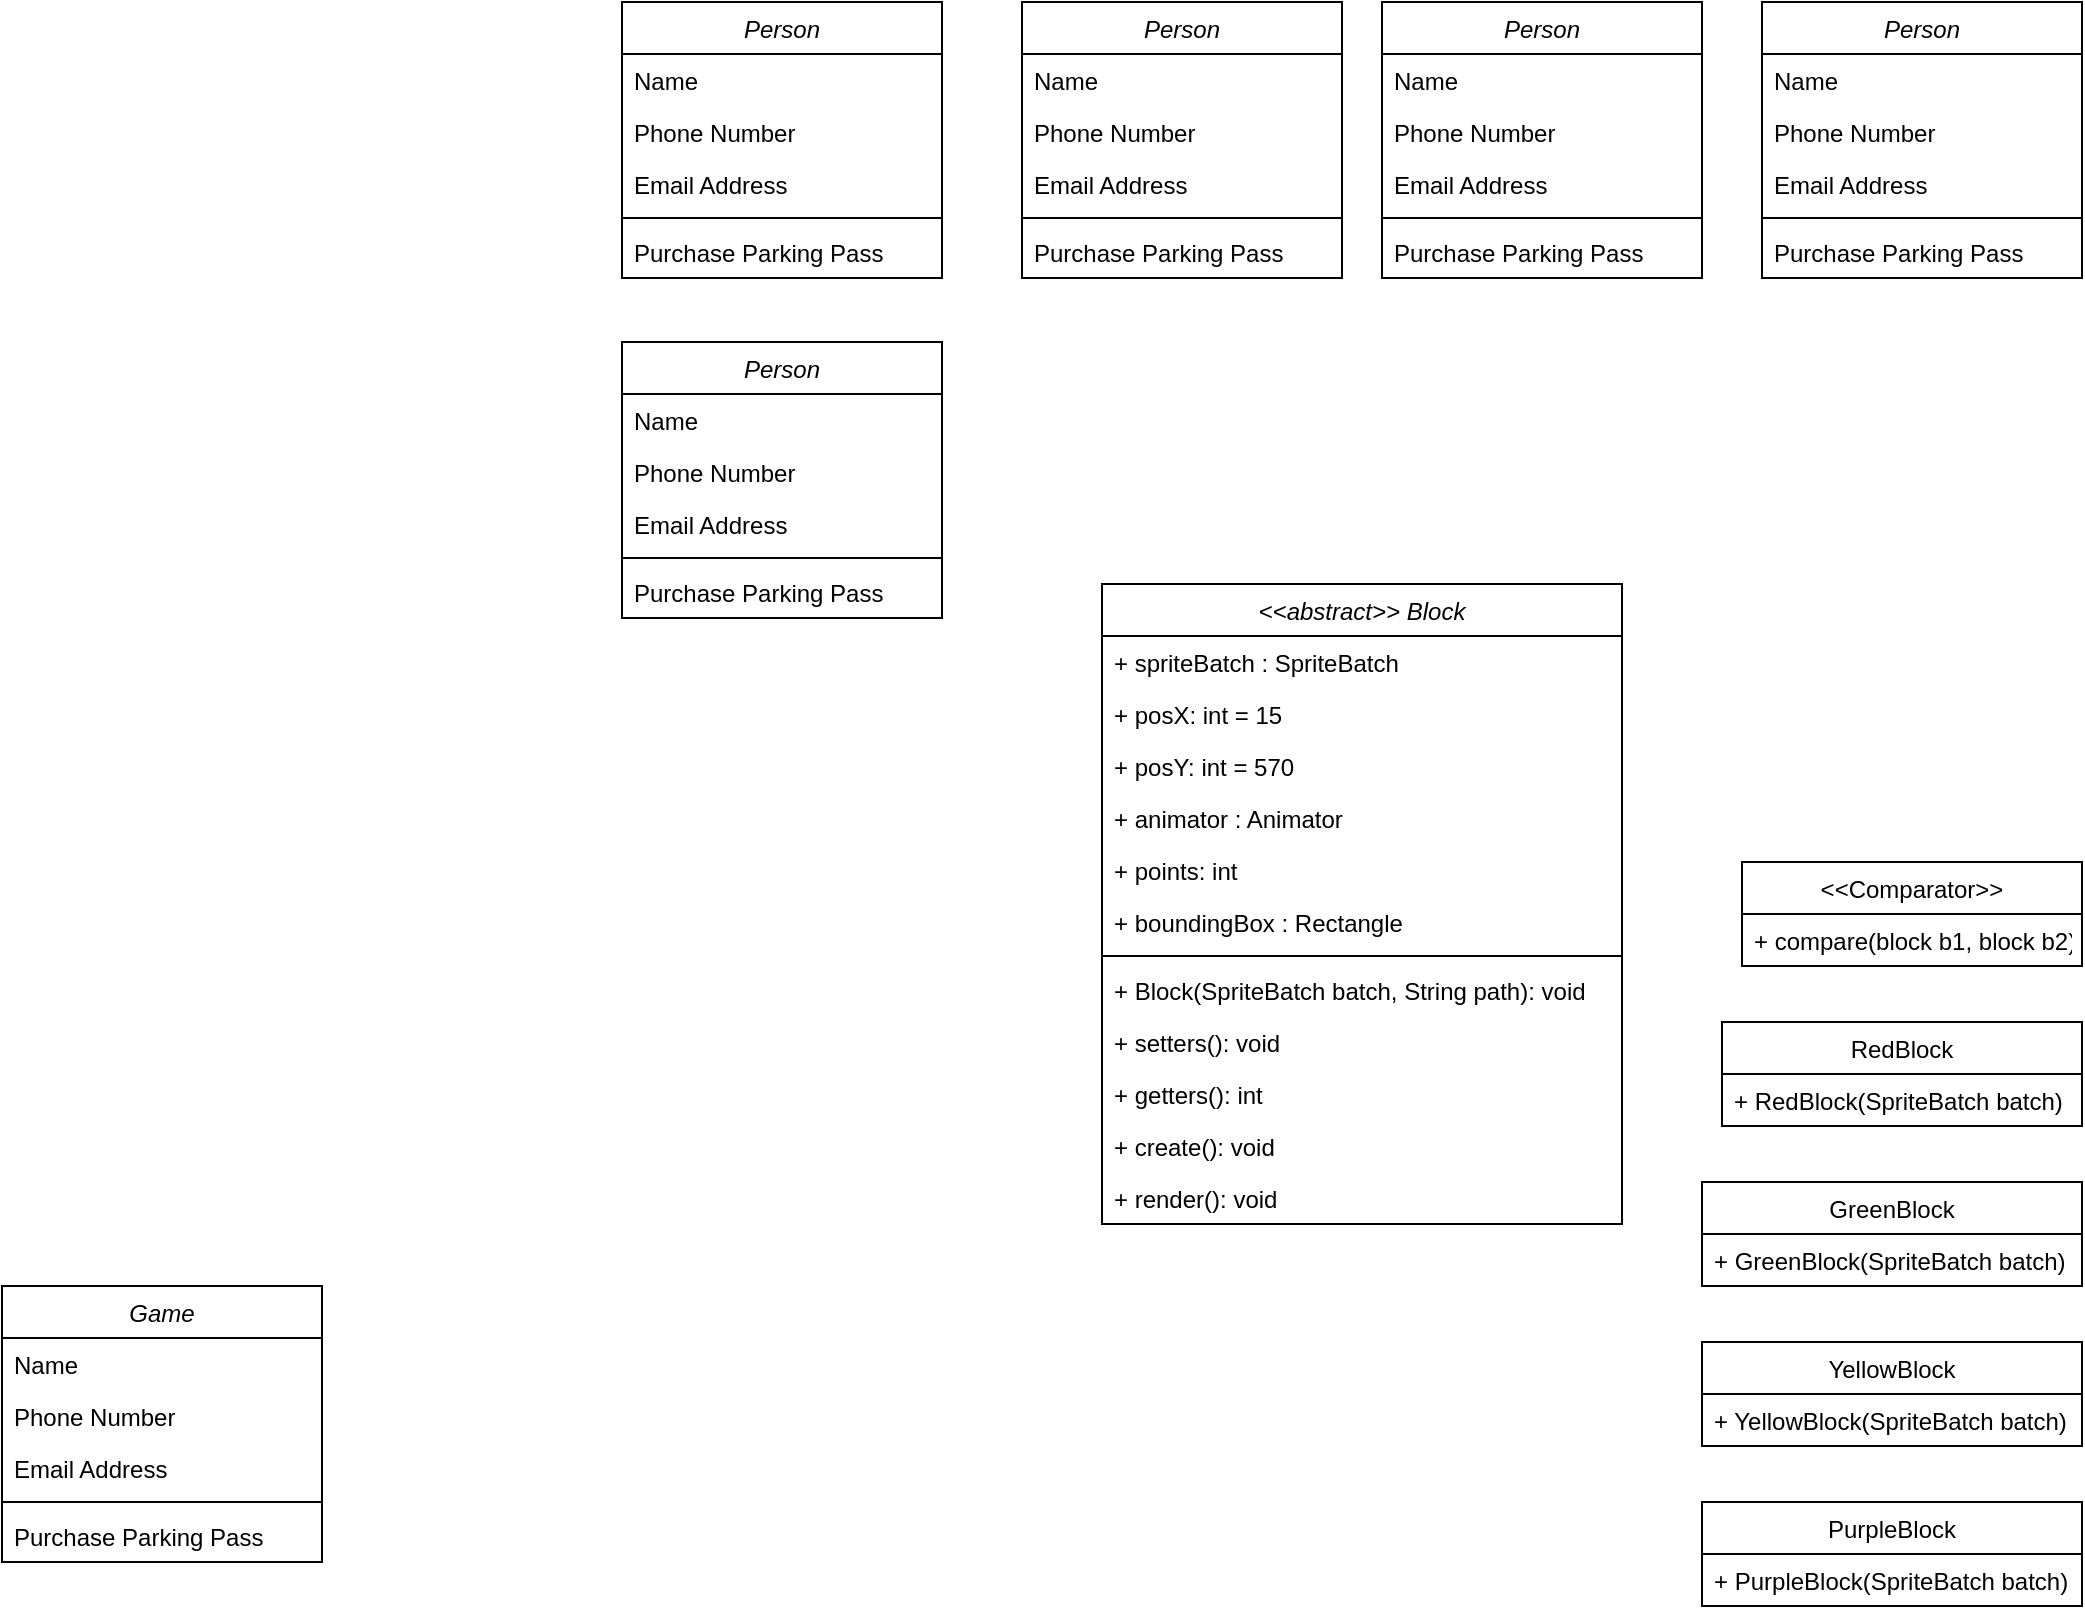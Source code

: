 <mxfile version="14.8.1" type="github">
  <diagram id="C5RBs43oDa-KdzZeNtuy" name="Page-1">
    <mxGraphModel dx="1490" dy="551" grid="1" gridSize="10" guides="1" tooltips="1" connect="1" arrows="1" fold="1" page="1" pageScale="1" pageWidth="827" pageHeight="1169" math="0" shadow="0">
      <root>
        <mxCell id="WIyWlLk6GJQsqaUBKTNV-0" />
        <mxCell id="WIyWlLk6GJQsqaUBKTNV-1" parent="WIyWlLk6GJQsqaUBKTNV-0" />
        <mxCell id="zkfFHV4jXpPFQw0GAbJ--0" value="Game" style="swimlane;fontStyle=2;align=center;verticalAlign=top;childLayout=stackLayout;horizontal=1;startSize=26;horizontalStack=0;resizeParent=1;resizeLast=0;collapsible=1;marginBottom=0;rounded=0;shadow=0;strokeWidth=1;" parent="WIyWlLk6GJQsqaUBKTNV-1" vertex="1">
          <mxGeometry x="600" y="972" width="160" height="138" as="geometry">
            <mxRectangle x="230" y="140" width="160" height="26" as="alternateBounds" />
          </mxGeometry>
        </mxCell>
        <mxCell id="zkfFHV4jXpPFQw0GAbJ--1" value="Name" style="text;align=left;verticalAlign=top;spacingLeft=4;spacingRight=4;overflow=hidden;rotatable=0;points=[[0,0.5],[1,0.5]];portConstraint=eastwest;" parent="zkfFHV4jXpPFQw0GAbJ--0" vertex="1">
          <mxGeometry y="26" width="160" height="26" as="geometry" />
        </mxCell>
        <mxCell id="zkfFHV4jXpPFQw0GAbJ--2" value="Phone Number" style="text;align=left;verticalAlign=top;spacingLeft=4;spacingRight=4;overflow=hidden;rotatable=0;points=[[0,0.5],[1,0.5]];portConstraint=eastwest;rounded=0;shadow=0;html=0;" parent="zkfFHV4jXpPFQw0GAbJ--0" vertex="1">
          <mxGeometry y="52" width="160" height="26" as="geometry" />
        </mxCell>
        <mxCell id="zkfFHV4jXpPFQw0GAbJ--3" value="Email Address" style="text;align=left;verticalAlign=top;spacingLeft=4;spacingRight=4;overflow=hidden;rotatable=0;points=[[0,0.5],[1,0.5]];portConstraint=eastwest;rounded=0;shadow=0;html=0;" parent="zkfFHV4jXpPFQw0GAbJ--0" vertex="1">
          <mxGeometry y="78" width="160" height="26" as="geometry" />
        </mxCell>
        <mxCell id="zkfFHV4jXpPFQw0GAbJ--4" value="" style="line;html=1;strokeWidth=1;align=left;verticalAlign=middle;spacingTop=-1;spacingLeft=3;spacingRight=3;rotatable=0;labelPosition=right;points=[];portConstraint=eastwest;" parent="zkfFHV4jXpPFQw0GAbJ--0" vertex="1">
          <mxGeometry y="104" width="160" height="8" as="geometry" />
        </mxCell>
        <mxCell id="zkfFHV4jXpPFQw0GAbJ--5" value="Purchase Parking Pass" style="text;align=left;verticalAlign=top;spacingLeft=4;spacingRight=4;overflow=hidden;rotatable=0;points=[[0,0.5],[1,0.5]];portConstraint=eastwest;" parent="zkfFHV4jXpPFQw0GAbJ--0" vertex="1">
          <mxGeometry y="112" width="160" height="26" as="geometry" />
        </mxCell>
        <mxCell id="zkfFHV4jXpPFQw0GAbJ--13" value="GreenBlock" style="swimlane;fontStyle=0;align=center;verticalAlign=top;childLayout=stackLayout;horizontal=1;startSize=26;horizontalStack=0;resizeParent=1;resizeLast=0;collapsible=1;marginBottom=0;rounded=0;shadow=0;strokeWidth=1;" parent="WIyWlLk6GJQsqaUBKTNV-1" vertex="1">
          <mxGeometry x="1450" y="920" width="190" height="52" as="geometry">
            <mxRectangle x="340" y="380" width="170" height="26" as="alternateBounds" />
          </mxGeometry>
        </mxCell>
        <mxCell id="zkfFHV4jXpPFQw0GAbJ--14" value="+ GreenBlock(SpriteBatch batch)" style="text;align=left;verticalAlign=top;spacingLeft=4;spacingRight=4;overflow=hidden;rotatable=0;points=[[0,0.5],[1,0.5]];portConstraint=eastwest;" parent="zkfFHV4jXpPFQw0GAbJ--13" vertex="1">
          <mxGeometry y="26" width="190" height="26" as="geometry" />
        </mxCell>
        <mxCell id="kobQuYF01rp85UYOzgpy-0" value="Person" style="swimlane;fontStyle=2;align=center;verticalAlign=top;childLayout=stackLayout;horizontal=1;startSize=26;horizontalStack=0;resizeParent=1;resizeLast=0;collapsible=1;marginBottom=0;rounded=0;shadow=0;strokeWidth=1;" vertex="1" parent="WIyWlLk6GJQsqaUBKTNV-1">
          <mxGeometry x="910" y="330" width="160" height="138" as="geometry">
            <mxRectangle x="230" y="140" width="160" height="26" as="alternateBounds" />
          </mxGeometry>
        </mxCell>
        <mxCell id="kobQuYF01rp85UYOzgpy-1" value="Name" style="text;align=left;verticalAlign=top;spacingLeft=4;spacingRight=4;overflow=hidden;rotatable=0;points=[[0,0.5],[1,0.5]];portConstraint=eastwest;" vertex="1" parent="kobQuYF01rp85UYOzgpy-0">
          <mxGeometry y="26" width="160" height="26" as="geometry" />
        </mxCell>
        <mxCell id="kobQuYF01rp85UYOzgpy-2" value="Phone Number" style="text;align=left;verticalAlign=top;spacingLeft=4;spacingRight=4;overflow=hidden;rotatable=0;points=[[0,0.5],[1,0.5]];portConstraint=eastwest;rounded=0;shadow=0;html=0;" vertex="1" parent="kobQuYF01rp85UYOzgpy-0">
          <mxGeometry y="52" width="160" height="26" as="geometry" />
        </mxCell>
        <mxCell id="kobQuYF01rp85UYOzgpy-3" value="Email Address" style="text;align=left;verticalAlign=top;spacingLeft=4;spacingRight=4;overflow=hidden;rotatable=0;points=[[0,0.5],[1,0.5]];portConstraint=eastwest;rounded=0;shadow=0;html=0;" vertex="1" parent="kobQuYF01rp85UYOzgpy-0">
          <mxGeometry y="78" width="160" height="26" as="geometry" />
        </mxCell>
        <mxCell id="kobQuYF01rp85UYOzgpy-4" value="" style="line;html=1;strokeWidth=1;align=left;verticalAlign=middle;spacingTop=-1;spacingLeft=3;spacingRight=3;rotatable=0;labelPosition=right;points=[];portConstraint=eastwest;" vertex="1" parent="kobQuYF01rp85UYOzgpy-0">
          <mxGeometry y="104" width="160" height="8" as="geometry" />
        </mxCell>
        <mxCell id="kobQuYF01rp85UYOzgpy-5" value="Purchase Parking Pass" style="text;align=left;verticalAlign=top;spacingLeft=4;spacingRight=4;overflow=hidden;rotatable=0;points=[[0,0.5],[1,0.5]];portConstraint=eastwest;" vertex="1" parent="kobQuYF01rp85UYOzgpy-0">
          <mxGeometry y="112" width="160" height="26" as="geometry" />
        </mxCell>
        <mxCell id="kobQuYF01rp85UYOzgpy-7" value="Person" style="swimlane;fontStyle=2;align=center;verticalAlign=top;childLayout=stackLayout;horizontal=1;startSize=26;horizontalStack=0;resizeParent=1;resizeLast=0;collapsible=1;marginBottom=0;rounded=0;shadow=0;strokeWidth=1;" vertex="1" parent="WIyWlLk6GJQsqaUBKTNV-1">
          <mxGeometry x="1110" y="330" width="160" height="138" as="geometry">
            <mxRectangle x="230" y="140" width="160" height="26" as="alternateBounds" />
          </mxGeometry>
        </mxCell>
        <mxCell id="kobQuYF01rp85UYOzgpy-8" value="Name" style="text;align=left;verticalAlign=top;spacingLeft=4;spacingRight=4;overflow=hidden;rotatable=0;points=[[0,0.5],[1,0.5]];portConstraint=eastwest;" vertex="1" parent="kobQuYF01rp85UYOzgpy-7">
          <mxGeometry y="26" width="160" height="26" as="geometry" />
        </mxCell>
        <mxCell id="kobQuYF01rp85UYOzgpy-9" value="Phone Number" style="text;align=left;verticalAlign=top;spacingLeft=4;spacingRight=4;overflow=hidden;rotatable=0;points=[[0,0.5],[1,0.5]];portConstraint=eastwest;rounded=0;shadow=0;html=0;" vertex="1" parent="kobQuYF01rp85UYOzgpy-7">
          <mxGeometry y="52" width="160" height="26" as="geometry" />
        </mxCell>
        <mxCell id="kobQuYF01rp85UYOzgpy-10" value="Email Address" style="text;align=left;verticalAlign=top;spacingLeft=4;spacingRight=4;overflow=hidden;rotatable=0;points=[[0,0.5],[1,0.5]];portConstraint=eastwest;rounded=0;shadow=0;html=0;" vertex="1" parent="kobQuYF01rp85UYOzgpy-7">
          <mxGeometry y="78" width="160" height="26" as="geometry" />
        </mxCell>
        <mxCell id="kobQuYF01rp85UYOzgpy-11" value="" style="line;html=1;strokeWidth=1;align=left;verticalAlign=middle;spacingTop=-1;spacingLeft=3;spacingRight=3;rotatable=0;labelPosition=right;points=[];portConstraint=eastwest;" vertex="1" parent="kobQuYF01rp85UYOzgpy-7">
          <mxGeometry y="104" width="160" height="8" as="geometry" />
        </mxCell>
        <mxCell id="kobQuYF01rp85UYOzgpy-12" value="Purchase Parking Pass" style="text;align=left;verticalAlign=top;spacingLeft=4;spacingRight=4;overflow=hidden;rotatable=0;points=[[0,0.5],[1,0.5]];portConstraint=eastwest;" vertex="1" parent="kobQuYF01rp85UYOzgpy-7">
          <mxGeometry y="112" width="160" height="26" as="geometry" />
        </mxCell>
        <mxCell id="kobQuYF01rp85UYOzgpy-14" value="Person" style="swimlane;fontStyle=2;align=center;verticalAlign=top;childLayout=stackLayout;horizontal=1;startSize=26;horizontalStack=0;resizeParent=1;resizeLast=0;collapsible=1;marginBottom=0;rounded=0;shadow=0;strokeWidth=1;" vertex="1" parent="WIyWlLk6GJQsqaUBKTNV-1">
          <mxGeometry x="1290" y="330" width="160" height="138" as="geometry">
            <mxRectangle x="230" y="140" width="160" height="26" as="alternateBounds" />
          </mxGeometry>
        </mxCell>
        <mxCell id="kobQuYF01rp85UYOzgpy-15" value="Name" style="text;align=left;verticalAlign=top;spacingLeft=4;spacingRight=4;overflow=hidden;rotatable=0;points=[[0,0.5],[1,0.5]];portConstraint=eastwest;" vertex="1" parent="kobQuYF01rp85UYOzgpy-14">
          <mxGeometry y="26" width="160" height="26" as="geometry" />
        </mxCell>
        <mxCell id="kobQuYF01rp85UYOzgpy-16" value="Phone Number" style="text;align=left;verticalAlign=top;spacingLeft=4;spacingRight=4;overflow=hidden;rotatable=0;points=[[0,0.5],[1,0.5]];portConstraint=eastwest;rounded=0;shadow=0;html=0;" vertex="1" parent="kobQuYF01rp85UYOzgpy-14">
          <mxGeometry y="52" width="160" height="26" as="geometry" />
        </mxCell>
        <mxCell id="kobQuYF01rp85UYOzgpy-17" value="Email Address" style="text;align=left;verticalAlign=top;spacingLeft=4;spacingRight=4;overflow=hidden;rotatable=0;points=[[0,0.5],[1,0.5]];portConstraint=eastwest;rounded=0;shadow=0;html=0;" vertex="1" parent="kobQuYF01rp85UYOzgpy-14">
          <mxGeometry y="78" width="160" height="26" as="geometry" />
        </mxCell>
        <mxCell id="kobQuYF01rp85UYOzgpy-18" value="" style="line;html=1;strokeWidth=1;align=left;verticalAlign=middle;spacingTop=-1;spacingLeft=3;spacingRight=3;rotatable=0;labelPosition=right;points=[];portConstraint=eastwest;" vertex="1" parent="kobQuYF01rp85UYOzgpy-14">
          <mxGeometry y="104" width="160" height="8" as="geometry" />
        </mxCell>
        <mxCell id="kobQuYF01rp85UYOzgpy-19" value="Purchase Parking Pass" style="text;align=left;verticalAlign=top;spacingLeft=4;spacingRight=4;overflow=hidden;rotatable=0;points=[[0,0.5],[1,0.5]];portConstraint=eastwest;" vertex="1" parent="kobQuYF01rp85UYOzgpy-14">
          <mxGeometry y="112" width="160" height="26" as="geometry" />
        </mxCell>
        <mxCell id="kobQuYF01rp85UYOzgpy-20" value="Person" style="swimlane;fontStyle=2;align=center;verticalAlign=top;childLayout=stackLayout;horizontal=1;startSize=26;horizontalStack=0;resizeParent=1;resizeLast=0;collapsible=1;marginBottom=0;rounded=0;shadow=0;strokeWidth=1;" vertex="1" parent="WIyWlLk6GJQsqaUBKTNV-1">
          <mxGeometry x="1480" y="330" width="160" height="138" as="geometry">
            <mxRectangle x="230" y="140" width="160" height="26" as="alternateBounds" />
          </mxGeometry>
        </mxCell>
        <mxCell id="kobQuYF01rp85UYOzgpy-21" value="Name" style="text;align=left;verticalAlign=top;spacingLeft=4;spacingRight=4;overflow=hidden;rotatable=0;points=[[0,0.5],[1,0.5]];portConstraint=eastwest;" vertex="1" parent="kobQuYF01rp85UYOzgpy-20">
          <mxGeometry y="26" width="160" height="26" as="geometry" />
        </mxCell>
        <mxCell id="kobQuYF01rp85UYOzgpy-22" value="Phone Number" style="text;align=left;verticalAlign=top;spacingLeft=4;spacingRight=4;overflow=hidden;rotatable=0;points=[[0,0.5],[1,0.5]];portConstraint=eastwest;rounded=0;shadow=0;html=0;" vertex="1" parent="kobQuYF01rp85UYOzgpy-20">
          <mxGeometry y="52" width="160" height="26" as="geometry" />
        </mxCell>
        <mxCell id="kobQuYF01rp85UYOzgpy-23" value="Email Address" style="text;align=left;verticalAlign=top;spacingLeft=4;spacingRight=4;overflow=hidden;rotatable=0;points=[[0,0.5],[1,0.5]];portConstraint=eastwest;rounded=0;shadow=0;html=0;" vertex="1" parent="kobQuYF01rp85UYOzgpy-20">
          <mxGeometry y="78" width="160" height="26" as="geometry" />
        </mxCell>
        <mxCell id="kobQuYF01rp85UYOzgpy-24" value="" style="line;html=1;strokeWidth=1;align=left;verticalAlign=middle;spacingTop=-1;spacingLeft=3;spacingRight=3;rotatable=0;labelPosition=right;points=[];portConstraint=eastwest;" vertex="1" parent="kobQuYF01rp85UYOzgpy-20">
          <mxGeometry y="104" width="160" height="8" as="geometry" />
        </mxCell>
        <mxCell id="kobQuYF01rp85UYOzgpy-25" value="Purchase Parking Pass" style="text;align=left;verticalAlign=top;spacingLeft=4;spacingRight=4;overflow=hidden;rotatable=0;points=[[0,0.5],[1,0.5]];portConstraint=eastwest;" vertex="1" parent="kobQuYF01rp85UYOzgpy-20">
          <mxGeometry y="112" width="160" height="26" as="geometry" />
        </mxCell>
        <mxCell id="kobQuYF01rp85UYOzgpy-26" value="Person" style="swimlane;fontStyle=2;align=center;verticalAlign=top;childLayout=stackLayout;horizontal=1;startSize=26;horizontalStack=0;resizeParent=1;resizeLast=0;collapsible=1;marginBottom=0;rounded=0;shadow=0;strokeWidth=1;" vertex="1" parent="WIyWlLk6GJQsqaUBKTNV-1">
          <mxGeometry x="910" y="500" width="160" height="138" as="geometry">
            <mxRectangle x="230" y="140" width="160" height="26" as="alternateBounds" />
          </mxGeometry>
        </mxCell>
        <mxCell id="kobQuYF01rp85UYOzgpy-27" value="Name" style="text;align=left;verticalAlign=top;spacingLeft=4;spacingRight=4;overflow=hidden;rotatable=0;points=[[0,0.5],[1,0.5]];portConstraint=eastwest;" vertex="1" parent="kobQuYF01rp85UYOzgpy-26">
          <mxGeometry y="26" width="160" height="26" as="geometry" />
        </mxCell>
        <mxCell id="kobQuYF01rp85UYOzgpy-28" value="Phone Number" style="text;align=left;verticalAlign=top;spacingLeft=4;spacingRight=4;overflow=hidden;rotatable=0;points=[[0,0.5],[1,0.5]];portConstraint=eastwest;rounded=0;shadow=0;html=0;" vertex="1" parent="kobQuYF01rp85UYOzgpy-26">
          <mxGeometry y="52" width="160" height="26" as="geometry" />
        </mxCell>
        <mxCell id="kobQuYF01rp85UYOzgpy-29" value="Email Address" style="text;align=left;verticalAlign=top;spacingLeft=4;spacingRight=4;overflow=hidden;rotatable=0;points=[[0,0.5],[1,0.5]];portConstraint=eastwest;rounded=0;shadow=0;html=0;" vertex="1" parent="kobQuYF01rp85UYOzgpy-26">
          <mxGeometry y="78" width="160" height="26" as="geometry" />
        </mxCell>
        <mxCell id="kobQuYF01rp85UYOzgpy-30" value="" style="line;html=1;strokeWidth=1;align=left;verticalAlign=middle;spacingTop=-1;spacingLeft=3;spacingRight=3;rotatable=0;labelPosition=right;points=[];portConstraint=eastwest;" vertex="1" parent="kobQuYF01rp85UYOzgpy-26">
          <mxGeometry y="104" width="160" height="8" as="geometry" />
        </mxCell>
        <mxCell id="kobQuYF01rp85UYOzgpy-31" value="Purchase Parking Pass" style="text;align=left;verticalAlign=top;spacingLeft=4;spacingRight=4;overflow=hidden;rotatable=0;points=[[0,0.5],[1,0.5]];portConstraint=eastwest;" vertex="1" parent="kobQuYF01rp85UYOzgpy-26">
          <mxGeometry y="112" width="160" height="26" as="geometry" />
        </mxCell>
        <mxCell id="kobQuYF01rp85UYOzgpy-32" value="&lt;&lt;abstract&gt;&gt; Block" style="swimlane;fontStyle=2;align=center;verticalAlign=top;childLayout=stackLayout;horizontal=1;startSize=26;horizontalStack=0;resizeParent=1;resizeLast=0;collapsible=1;marginBottom=0;rounded=0;shadow=0;strokeWidth=1;" vertex="1" parent="WIyWlLk6GJQsqaUBKTNV-1">
          <mxGeometry x="1150" y="621" width="260" height="320" as="geometry">
            <mxRectangle x="1110" y="730" width="160" height="26" as="alternateBounds" />
          </mxGeometry>
        </mxCell>
        <mxCell id="kobQuYF01rp85UYOzgpy-35" value="+ spriteBatch : SpriteBatch" style="text;align=left;verticalAlign=top;spacingLeft=4;spacingRight=4;overflow=hidden;rotatable=0;points=[[0,0.5],[1,0.5]];portConstraint=eastwest;rounded=0;shadow=0;html=0;" vertex="1" parent="kobQuYF01rp85UYOzgpy-32">
          <mxGeometry y="26" width="260" height="26" as="geometry" />
        </mxCell>
        <mxCell id="kobQuYF01rp85UYOzgpy-33" value="+ posX: int = 15" style="text;align=left;verticalAlign=top;spacingLeft=4;spacingRight=4;overflow=hidden;rotatable=0;points=[[0,0.5],[1,0.5]];portConstraint=eastwest;" vertex="1" parent="kobQuYF01rp85UYOzgpy-32">
          <mxGeometry y="52" width="260" height="26" as="geometry" />
        </mxCell>
        <mxCell id="kobQuYF01rp85UYOzgpy-34" value="+ posY: int = 570" style="text;align=left;verticalAlign=top;spacingLeft=4;spacingRight=4;overflow=hidden;rotatable=0;points=[[0,0.5],[1,0.5]];portConstraint=eastwest;rounded=0;shadow=0;html=0;" vertex="1" parent="kobQuYF01rp85UYOzgpy-32">
          <mxGeometry y="78" width="260" height="26" as="geometry" />
        </mxCell>
        <mxCell id="kobQuYF01rp85UYOzgpy-46" value="+ animator : Animator" style="text;align=left;verticalAlign=top;spacingLeft=4;spacingRight=4;overflow=hidden;rotatable=0;points=[[0,0.5],[1,0.5]];portConstraint=eastwest;rounded=0;shadow=0;html=0;" vertex="1" parent="kobQuYF01rp85UYOzgpy-32">
          <mxGeometry y="104" width="260" height="26" as="geometry" />
        </mxCell>
        <mxCell id="kobQuYF01rp85UYOzgpy-47" value="+ points: int" style="text;align=left;verticalAlign=top;spacingLeft=4;spacingRight=4;overflow=hidden;rotatable=0;points=[[0,0.5],[1,0.5]];portConstraint=eastwest;rounded=0;shadow=0;html=0;" vertex="1" parent="kobQuYF01rp85UYOzgpy-32">
          <mxGeometry y="130" width="260" height="26" as="geometry" />
        </mxCell>
        <mxCell id="kobQuYF01rp85UYOzgpy-48" value="+ boundingBox : Rectangle" style="text;align=left;verticalAlign=top;spacingLeft=4;spacingRight=4;overflow=hidden;rotatable=0;points=[[0,0.5],[1,0.5]];portConstraint=eastwest;rounded=0;shadow=0;html=0;" vertex="1" parent="kobQuYF01rp85UYOzgpy-32">
          <mxGeometry y="156" width="260" height="26" as="geometry" />
        </mxCell>
        <mxCell id="kobQuYF01rp85UYOzgpy-36" value="" style="line;html=1;strokeWidth=1;align=left;verticalAlign=middle;spacingTop=-1;spacingLeft=3;spacingRight=3;rotatable=0;labelPosition=right;points=[];portConstraint=eastwest;" vertex="1" parent="kobQuYF01rp85UYOzgpy-32">
          <mxGeometry y="182" width="260" height="8" as="geometry" />
        </mxCell>
        <mxCell id="kobQuYF01rp85UYOzgpy-37" value="+ Block(SpriteBatch batch, String path): void" style="text;align=left;verticalAlign=top;spacingLeft=4;spacingRight=4;overflow=hidden;rotatable=0;points=[[0,0.5],[1,0.5]];portConstraint=eastwest;" vertex="1" parent="kobQuYF01rp85UYOzgpy-32">
          <mxGeometry y="190" width="260" height="26" as="geometry" />
        </mxCell>
        <mxCell id="kobQuYF01rp85UYOzgpy-51" value="+ setters(): void" style="text;align=left;verticalAlign=top;spacingLeft=4;spacingRight=4;overflow=hidden;rotatable=0;points=[[0,0.5],[1,0.5]];portConstraint=eastwest;" vertex="1" parent="kobQuYF01rp85UYOzgpy-32">
          <mxGeometry y="216" width="260" height="26" as="geometry" />
        </mxCell>
        <mxCell id="kobQuYF01rp85UYOzgpy-52" value="+ getters(): int" style="text;align=left;verticalAlign=top;spacingLeft=4;spacingRight=4;overflow=hidden;rotatable=0;points=[[0,0.5],[1,0.5]];portConstraint=eastwest;" vertex="1" parent="kobQuYF01rp85UYOzgpy-32">
          <mxGeometry y="242" width="260" height="26" as="geometry" />
        </mxCell>
        <mxCell id="kobQuYF01rp85UYOzgpy-53" value="+ create(): void" style="text;align=left;verticalAlign=top;spacingLeft=4;spacingRight=4;overflow=hidden;rotatable=0;points=[[0,0.5],[1,0.5]];portConstraint=eastwest;" vertex="1" parent="kobQuYF01rp85UYOzgpy-32">
          <mxGeometry y="268" width="260" height="26" as="geometry" />
        </mxCell>
        <mxCell id="kobQuYF01rp85UYOzgpy-54" value="+ render(): void" style="text;align=left;verticalAlign=top;spacingLeft=4;spacingRight=4;overflow=hidden;rotatable=0;points=[[0,0.5],[1,0.5]];portConstraint=eastwest;" vertex="1" parent="kobQuYF01rp85UYOzgpy-32">
          <mxGeometry y="294" width="260" height="26" as="geometry" />
        </mxCell>
        <mxCell id="kobQuYF01rp85UYOzgpy-38" value="RedBlock" style="swimlane;fontStyle=0;align=center;verticalAlign=top;childLayout=stackLayout;horizontal=1;startSize=26;horizontalStack=0;resizeParent=1;resizeLast=0;collapsible=1;marginBottom=0;rounded=0;shadow=0;strokeWidth=1;" vertex="1" parent="WIyWlLk6GJQsqaUBKTNV-1">
          <mxGeometry x="1460" y="840" width="180" height="52" as="geometry">
            <mxRectangle x="340" y="380" width="170" height="26" as="alternateBounds" />
          </mxGeometry>
        </mxCell>
        <mxCell id="kobQuYF01rp85UYOzgpy-39" value="+ RedBlock(SpriteBatch batch)" style="text;align=left;verticalAlign=top;spacingLeft=4;spacingRight=4;overflow=hidden;rotatable=0;points=[[0,0.5],[1,0.5]];portConstraint=eastwest;" vertex="1" parent="kobQuYF01rp85UYOzgpy-38">
          <mxGeometry y="26" width="180" height="26" as="geometry" />
        </mxCell>
        <mxCell id="kobQuYF01rp85UYOzgpy-40" value="PurpleBlock" style="swimlane;fontStyle=0;align=center;verticalAlign=top;childLayout=stackLayout;horizontal=1;startSize=26;horizontalStack=0;resizeParent=1;resizeLast=0;collapsible=1;marginBottom=0;rounded=0;shadow=0;strokeWidth=1;" vertex="1" parent="WIyWlLk6GJQsqaUBKTNV-1">
          <mxGeometry x="1450" y="1080" width="190" height="52" as="geometry">
            <mxRectangle x="340" y="380" width="170" height="26" as="alternateBounds" />
          </mxGeometry>
        </mxCell>
        <mxCell id="kobQuYF01rp85UYOzgpy-41" value="+ PurpleBlock(SpriteBatch batch)" style="text;align=left;verticalAlign=top;spacingLeft=4;spacingRight=4;overflow=hidden;rotatable=0;points=[[0,0.5],[1,0.5]];portConstraint=eastwest;" vertex="1" parent="kobQuYF01rp85UYOzgpy-40">
          <mxGeometry y="26" width="190" height="26" as="geometry" />
        </mxCell>
        <mxCell id="kobQuYF01rp85UYOzgpy-42" value="YellowBlock" style="swimlane;fontStyle=0;align=center;verticalAlign=top;childLayout=stackLayout;horizontal=1;startSize=26;horizontalStack=0;resizeParent=1;resizeLast=0;collapsible=1;marginBottom=0;rounded=0;shadow=0;strokeWidth=1;" vertex="1" parent="WIyWlLk6GJQsqaUBKTNV-1">
          <mxGeometry x="1450" y="1000" width="190" height="52" as="geometry">
            <mxRectangle x="340" y="380" width="170" height="26" as="alternateBounds" />
          </mxGeometry>
        </mxCell>
        <mxCell id="kobQuYF01rp85UYOzgpy-43" value="+ YellowBlock(SpriteBatch batch)" style="text;align=left;verticalAlign=top;spacingLeft=4;spacingRight=4;overflow=hidden;rotatable=0;points=[[0,0.5],[1,0.5]];portConstraint=eastwest;" vertex="1" parent="kobQuYF01rp85UYOzgpy-42">
          <mxGeometry y="26" width="190" height="26" as="geometry" />
        </mxCell>
        <mxCell id="kobQuYF01rp85UYOzgpy-44" value="&lt;&lt;Comparator&gt;&gt;" style="swimlane;fontStyle=0;align=center;verticalAlign=top;childLayout=stackLayout;horizontal=1;startSize=26;horizontalStack=0;resizeParent=1;resizeLast=0;collapsible=1;marginBottom=0;rounded=0;shadow=0;strokeWidth=1;" vertex="1" parent="WIyWlLk6GJQsqaUBKTNV-1">
          <mxGeometry x="1470" y="760" width="170" height="52" as="geometry">
            <mxRectangle x="340" y="380" width="170" height="26" as="alternateBounds" />
          </mxGeometry>
        </mxCell>
        <mxCell id="kobQuYF01rp85UYOzgpy-45" value="+ compare(block b1, block b2)" style="text;align=left;verticalAlign=top;spacingLeft=4;spacingRight=4;overflow=hidden;rotatable=0;points=[[0,0.5],[1,0.5]];portConstraint=eastwest;" vertex="1" parent="kobQuYF01rp85UYOzgpy-44">
          <mxGeometry y="26" width="170" height="26" as="geometry" />
        </mxCell>
      </root>
    </mxGraphModel>
  </diagram>
</mxfile>
